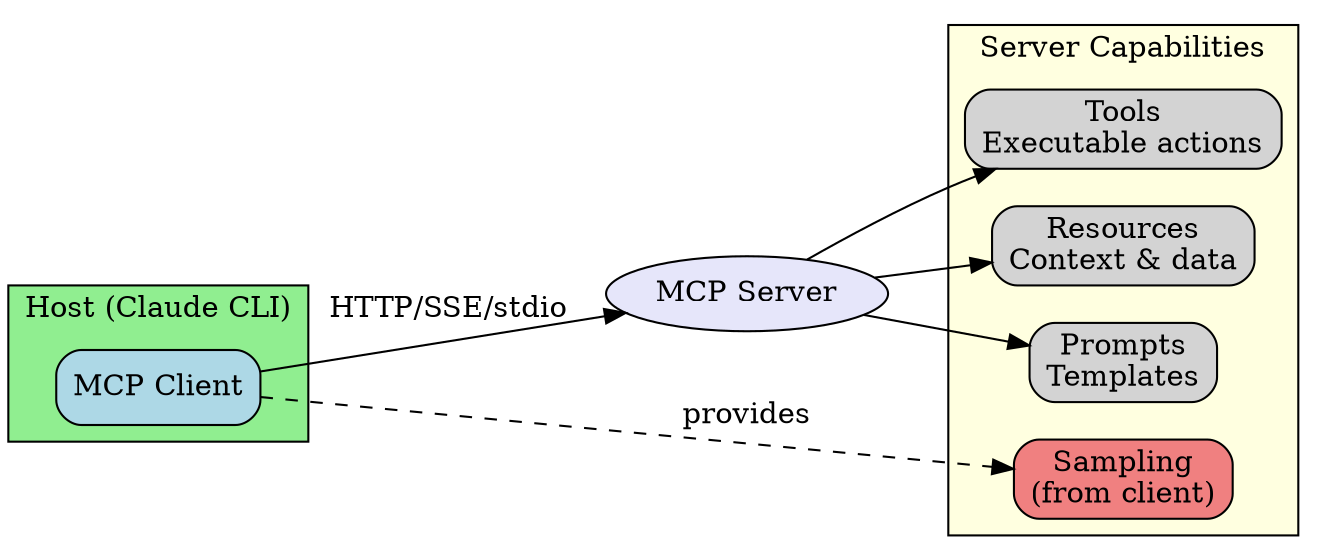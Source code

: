 digraph G {
    rankdir=LR;
    node [shape=box, style="rounded,filled"];
    
    // Host with Client
    subgraph cluster_host {
        label="Host (Claude CLI)";
        style=filled;
        fillcolor=lightgreen;
        
        client [label="MCP Client", fillcolor=lightblue];
    }
    
    // Server
    server [label="MCP Server", shape=ellipse, fillcolor=lavender];
    
    // Capabilities
    subgraph cluster_capabilities {
        label="Server Capabilities";
        style=filled;
        fillcolor=lightyellow;
        
        tools [label="Tools\nExecutable actions"];
        resources [label="Resources\nContext & data"];
        prompts [label="Prompts\nTemplates"];
        
        // Add client capability
        sampling [label="Sampling\n(from client)", fillcolor=lightcoral];
    }
    
    // Connections
    client -> server [label="HTTP/SSE/stdio"];
    server -> tools;
    server -> resources;
    server -> prompts;
    client -> sampling [style=dashed, label="provides"];
}
